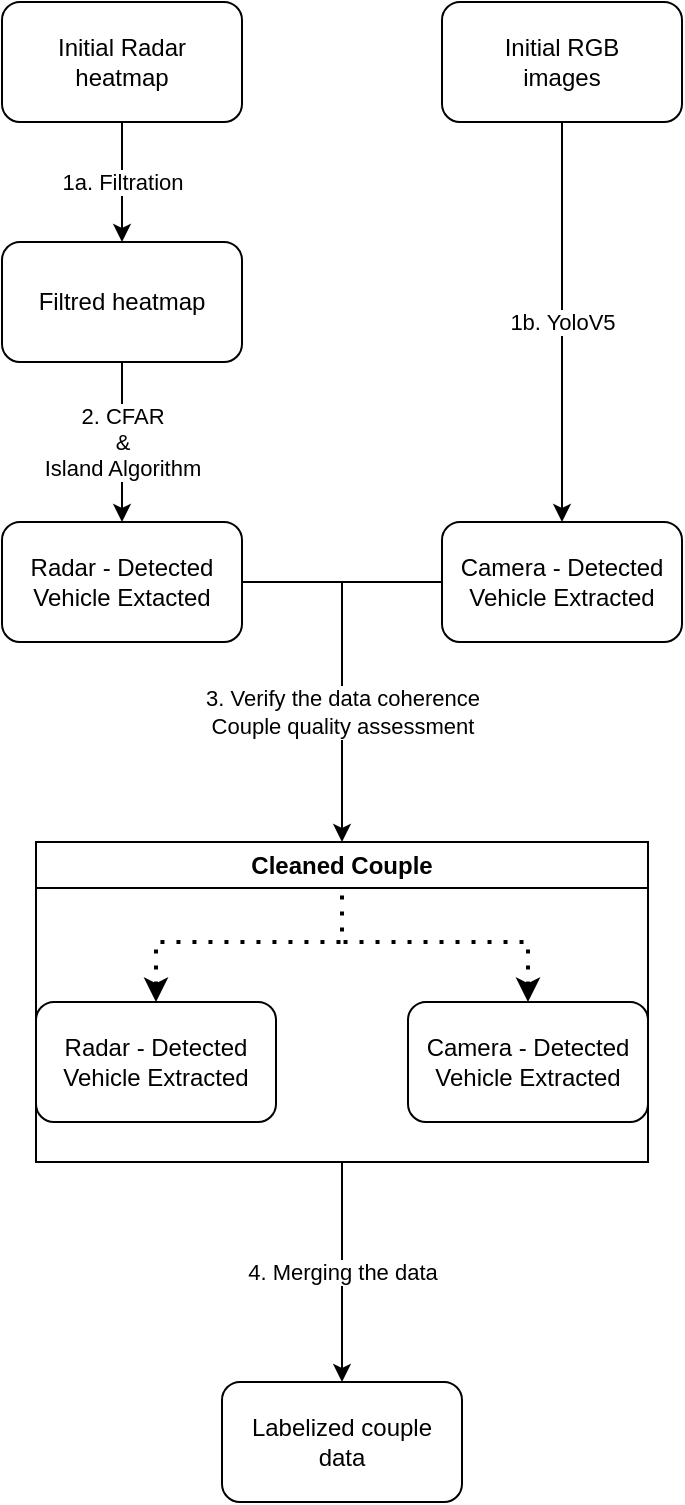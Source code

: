 <mxfile version="21.2.9" type="device">
  <diagram name="Page-1" id="2QfUPrLu8Je203A76zda">
    <mxGraphModel dx="1687" dy="899" grid="1" gridSize="10" guides="1" tooltips="1" connect="1" arrows="1" fold="1" page="1" pageScale="1" pageWidth="827" pageHeight="1169" math="0" shadow="0">
      <root>
        <mxCell id="0" />
        <mxCell id="1" parent="0" />
        <mxCell id="U5BuoiB8fgUUJdamKoee-1" value="Initial RGB&lt;br&gt;images" style="rounded=1;whiteSpace=wrap;html=1;" parent="1" vertex="1">
          <mxGeometry x="290" y="210" width="120" height="60" as="geometry" />
        </mxCell>
        <mxCell id="U5BuoiB8fgUUJdamKoee-2" value="Initial Radar&lt;br&gt;heatmap" style="rounded=1;whiteSpace=wrap;html=1;" parent="1" vertex="1">
          <mxGeometry x="70" y="210" width="120" height="60" as="geometry" />
        </mxCell>
        <mxCell id="4hSkWzb1-dt_CfhaGeLx-1" value="Camera - Detected Vehicle Extracted" style="rounded=1;whiteSpace=wrap;html=1;" vertex="1" parent="1">
          <mxGeometry x="290" y="470" width="120" height="60" as="geometry" />
        </mxCell>
        <mxCell id="4hSkWzb1-dt_CfhaGeLx-2" value="1b. YoloV5" style="endArrow=classic;html=1;rounded=0;exitX=0.5;exitY=1;exitDx=0;exitDy=0;entryX=0.5;entryY=0;entryDx=0;entryDy=0;" edge="1" parent="1" source="U5BuoiB8fgUUJdamKoee-1" target="4hSkWzb1-dt_CfhaGeLx-1">
          <mxGeometry width="50" height="50" relative="1" as="geometry">
            <mxPoint x="390" y="220" as="sourcePoint" />
            <mxPoint x="440" y="170" as="targetPoint" />
            <Array as="points" />
          </mxGeometry>
        </mxCell>
        <mxCell id="4hSkWzb1-dt_CfhaGeLx-3" value="Filtred heatmap" style="rounded=1;whiteSpace=wrap;html=1;" vertex="1" parent="1">
          <mxGeometry x="70" y="330" width="120" height="60" as="geometry" />
        </mxCell>
        <mxCell id="4hSkWzb1-dt_CfhaGeLx-4" value="1a. Filtration" style="endArrow=classic;html=1;rounded=0;exitX=0.5;exitY=1;exitDx=0;exitDy=0;entryX=0.5;entryY=0;entryDx=0;entryDy=0;" edge="1" parent="1" source="U5BuoiB8fgUUJdamKoee-2" target="4hSkWzb1-dt_CfhaGeLx-3">
          <mxGeometry width="50" height="50" relative="1" as="geometry">
            <mxPoint x="390" y="220" as="sourcePoint" />
            <mxPoint x="440" y="170" as="targetPoint" />
          </mxGeometry>
        </mxCell>
        <mxCell id="4hSkWzb1-dt_CfhaGeLx-5" value="Radar - Detected Vehicle Extacted" style="rounded=1;whiteSpace=wrap;html=1;" vertex="1" parent="1">
          <mxGeometry x="70" y="470" width="120" height="60" as="geometry" />
        </mxCell>
        <mxCell id="4hSkWzb1-dt_CfhaGeLx-6" value="2. CFAR&lt;br&gt;&amp;amp; &lt;br&gt;Island Algorithm" style="endArrow=classic;html=1;rounded=0;exitX=0.5;exitY=1;exitDx=0;exitDy=0;entryX=0.5;entryY=0;entryDx=0;entryDy=0;" edge="1" parent="1" source="4hSkWzb1-dt_CfhaGeLx-3" target="4hSkWzb1-dt_CfhaGeLx-5">
          <mxGeometry width="50" height="50" relative="1" as="geometry">
            <mxPoint x="390" y="220" as="sourcePoint" />
            <mxPoint x="440" y="170" as="targetPoint" />
          </mxGeometry>
        </mxCell>
        <mxCell id="4hSkWzb1-dt_CfhaGeLx-12" value="" style="endArrow=none;startArrow=none;html=1;rounded=0;entryX=0;entryY=0.5;entryDx=0;entryDy=0;exitX=1;exitY=0.5;exitDx=0;exitDy=0;endFill=0;startFill=0;" edge="1" parent="1" source="4hSkWzb1-dt_CfhaGeLx-5" target="4hSkWzb1-dt_CfhaGeLx-1">
          <mxGeometry width="50" height="50" relative="1" as="geometry">
            <mxPoint x="110" y="610" as="sourcePoint" />
            <mxPoint x="160" y="560" as="targetPoint" />
          </mxGeometry>
        </mxCell>
        <mxCell id="4hSkWzb1-dt_CfhaGeLx-13" value="3. Verify the data coherence&lt;br&gt;Couple quality assessment" style="endArrow=classic;html=1;rounded=0;entryX=0.5;entryY=0;entryDx=0;entryDy=0;" edge="1" parent="1">
          <mxGeometry width="50" height="50" relative="1" as="geometry">
            <mxPoint x="240" y="500" as="sourcePoint" />
            <mxPoint x="240" y="630" as="targetPoint" />
          </mxGeometry>
        </mxCell>
        <mxCell id="4hSkWzb1-dt_CfhaGeLx-14" value="Labelized couple &lt;br&gt;data" style="rounded=1;whiteSpace=wrap;html=1;" vertex="1" parent="1">
          <mxGeometry x="180" y="900" width="120" height="60" as="geometry" />
        </mxCell>
        <mxCell id="4hSkWzb1-dt_CfhaGeLx-15" value="4. Merging the data" style="endArrow=classic;html=1;rounded=0;entryX=0.5;entryY=0;entryDx=0;entryDy=0;exitX=0.5;exitY=1;exitDx=0;exitDy=0;" edge="1" parent="1" source="4hSkWzb1-dt_CfhaGeLx-16" target="4hSkWzb1-dt_CfhaGeLx-14">
          <mxGeometry width="50" height="50" relative="1" as="geometry">
            <mxPoint x="240" y="820" as="sourcePoint" />
            <mxPoint x="349.71" y="840" as="targetPoint" />
          </mxGeometry>
        </mxCell>
        <mxCell id="4hSkWzb1-dt_CfhaGeLx-16" value="Cleaned Couple" style="swimlane;whiteSpace=wrap;html=1;" vertex="1" parent="1">
          <mxGeometry x="87" y="630" width="306" height="160" as="geometry" />
        </mxCell>
        <mxCell id="4hSkWzb1-dt_CfhaGeLx-17" value="Radar - Detected Vehicle Extracted" style="rounded=1;whiteSpace=wrap;html=1;" vertex="1" parent="4hSkWzb1-dt_CfhaGeLx-16">
          <mxGeometry y="80" width="120" height="60" as="geometry" />
        </mxCell>
        <mxCell id="4hSkWzb1-dt_CfhaGeLx-18" value="Camera - Detected Vehicle Extracted" style="rounded=1;whiteSpace=wrap;html=1;" vertex="1" parent="4hSkWzb1-dt_CfhaGeLx-16">
          <mxGeometry x="186" y="80" width="120" height="60" as="geometry" />
        </mxCell>
        <mxCell id="4hSkWzb1-dt_CfhaGeLx-21" value="" style="endArrow=none;dashed=1;html=1;dashPattern=1 3;strokeWidth=2;rounded=0;exitX=0.5;exitY=0;exitDx=0;exitDy=0;endFill=0;startArrow=classic;startFill=1;" edge="1" parent="4hSkWzb1-dt_CfhaGeLx-16" source="4hSkWzb1-dt_CfhaGeLx-17">
          <mxGeometry width="50" height="50" relative="1" as="geometry">
            <mxPoint x="153" y="70" as="sourcePoint" />
            <mxPoint x="153" y="22" as="targetPoint" />
            <Array as="points">
              <mxPoint x="60" y="50" />
              <mxPoint x="153" y="50" />
            </Array>
          </mxGeometry>
        </mxCell>
        <mxCell id="4hSkWzb1-dt_CfhaGeLx-22" value="" style="endArrow=none;dashed=1;html=1;dashPattern=1 3;strokeWidth=2;rounded=0;exitX=0.5;exitY=0;exitDx=0;exitDy=0;startArrow=classic;startFill=1;" edge="1" parent="4hSkWzb1-dt_CfhaGeLx-16" source="4hSkWzb1-dt_CfhaGeLx-18">
          <mxGeometry width="50" height="50" relative="1" as="geometry">
            <mxPoint x="106.5" y="90" as="sourcePoint" />
            <mxPoint x="150" y="50" as="targetPoint" />
            <Array as="points">
              <mxPoint x="246" y="50" />
              <mxPoint x="200" y="50" />
            </Array>
          </mxGeometry>
        </mxCell>
      </root>
    </mxGraphModel>
  </diagram>
</mxfile>
